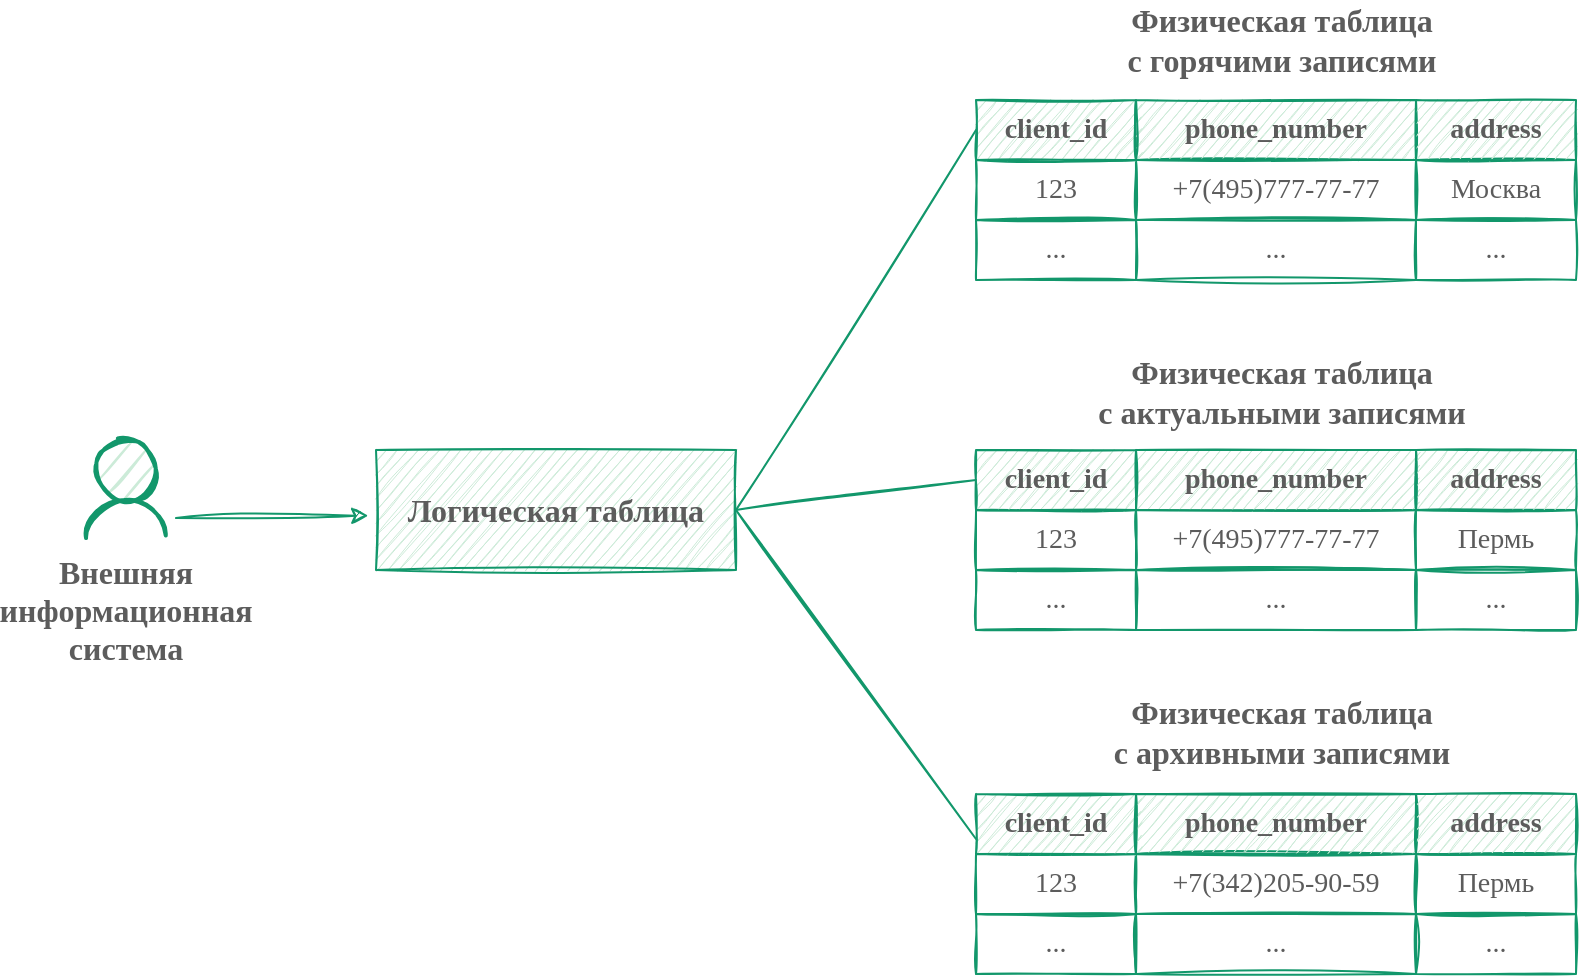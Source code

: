 <mxfile version="15.4.3" type="device"><diagram id="BU-PI-4OYx9Nt9N0ipfT" name="Page-1"><mxGraphModel dx="1225" dy="4786" grid="1" gridSize="10" guides="1" tooltips="1" connect="1" arrows="1" fold="1" page="1" pageScale="1" pageWidth="819" pageHeight="500" math="0" shadow="0"><root><mxCell id="1N62P-ORrf64QgJaCUrL-0"/><mxCell id="1N62P-ORrf64QgJaCUrL-1" parent="1N62P-ORrf64QgJaCUrL-0"/><mxCell id="1N62P-ORrf64QgJaCUrL-2" value="&lt;font color=&quot;#5c5c5c&quot; size=&quot;1&quot;&gt;&lt;span&gt;&lt;b style=&quot;font-size: 16px&quot;&gt;Логическая таблица&lt;/b&gt;&lt;/span&gt;&lt;/font&gt;" style="rounded=0;whiteSpace=wrap;html=1;fontStyle=0;sketch=1;fontFamily=Comic Sans MS;strokeColor=#12976B;fillColor=#CCEBD8;" parent="1N62P-ORrf64QgJaCUrL-1" vertex="1"><mxGeometry x="197" y="-3773" width="180" height="60" as="geometry"/></mxCell><mxCell id="1N62P-ORrf64QgJaCUrL-3" value="&lt;b style=&quot;color: rgb(92 , 92 , 92) ; font-family: &amp;#34;comic sans ms&amp;#34; ; font-size: 16px&quot;&gt;Физическая таблица&lt;br&gt;с горячими записями&lt;/b&gt;" style="text;html=1;strokeColor=none;fillColor=none;align=center;verticalAlign=middle;whiteSpace=wrap;rounded=0;" parent="1N62P-ORrf64QgJaCUrL-1" vertex="1"><mxGeometry x="500" y="-3998" width="300" height="40" as="geometry"/></mxCell><mxCell id="1N62P-ORrf64QgJaCUrL-4" value="" style="endArrow=classic;html=1;shadow=0;fontFamily=Comic Sans MS;fontSize=11;sketch=1;strokeColor=#12976B;entryX=-0.008;entryY=0.139;entryDx=0;entryDy=0;entryPerimeter=0;" parent="1N62P-ORrf64QgJaCUrL-1" edge="1"><mxGeometry width="50" height="50" relative="1" as="geometry"><mxPoint x="97" y="-3739" as="sourcePoint"/><mxPoint x="193.16" y="-3740.16" as="targetPoint"/></mxGeometry></mxCell><mxCell id="1N62P-ORrf64QgJaCUrL-5" value="&lt;b style=&quot;color: rgb(92 , 92 , 92) ; font-family: &amp;#34;comic sans ms&amp;#34; ; font-size: 16px&quot;&gt;Физическая таблица&lt;br&gt;с актуальными записями&lt;/b&gt;" style="text;html=1;strokeColor=none;fillColor=none;align=center;verticalAlign=middle;whiteSpace=wrap;rounded=0;" parent="1N62P-ORrf64QgJaCUrL-1" vertex="1"><mxGeometry x="500" y="-3822" width="300" height="40" as="geometry"/></mxCell><mxCell id="1N62P-ORrf64QgJaCUrL-6" value="&lt;b style=&quot;color: rgb(92 , 92 , 92) ; font-family: &amp;#34;comic sans ms&amp;#34; ; font-size: 16px&quot;&gt;Физическая таблица&lt;br&gt;с архивными записями&lt;/b&gt;" style="text;html=1;strokeColor=none;fillColor=none;align=center;verticalAlign=middle;whiteSpace=wrap;rounded=0;" parent="1N62P-ORrf64QgJaCUrL-1" vertex="1"><mxGeometry x="500" y="-3652" width="300" height="40" as="geometry"/></mxCell><mxCell id="1N62P-ORrf64QgJaCUrL-7" value="" style="endArrow=none;html=1;shadow=0;fontFamily=Comic Sans MS;fontSize=11;sketch=1;strokeColor=#12976B;entryX=0;entryY=0.5;entryDx=0;entryDy=0;exitX=1;exitY=0.5;exitDx=0;exitDy=0;endFill=0;" parent="1N62P-ORrf64QgJaCUrL-1" source="1N62P-ORrf64QgJaCUrL-2" target="1N62P-ORrf64QgJaCUrL-35" edge="1"><mxGeometry width="50" height="50" relative="1" as="geometry"><mxPoint x="107" y="-3729" as="sourcePoint"/><mxPoint x="507" y="-3908" as="targetPoint"/></mxGeometry></mxCell><mxCell id="1N62P-ORrf64QgJaCUrL-8" value="" style="endArrow=none;html=1;shadow=0;fontFamily=Comic Sans MS;fontSize=11;sketch=1;strokeColor=#12976B;entryX=0;entryY=0.5;entryDx=0;entryDy=0;exitX=1;exitY=0.5;exitDx=0;exitDy=0;endFill=0;" parent="1N62P-ORrf64QgJaCUrL-1" source="1N62P-ORrf64QgJaCUrL-2" target="1N62P-ORrf64QgJaCUrL-47" edge="1"><mxGeometry width="50" height="50" relative="1" as="geometry"><mxPoint x="387" y="-3733" as="sourcePoint"/><mxPoint x="507" y="-3743" as="targetPoint"/></mxGeometry></mxCell><mxCell id="1N62P-ORrf64QgJaCUrL-9" value="" style="endArrow=none;html=1;shadow=0;fontFamily=Comic Sans MS;fontSize=11;sketch=1;strokeColor=#12976B;entryX=0;entryY=0.75;entryDx=0;entryDy=0;exitX=1;exitY=0.5;exitDx=0;exitDy=0;endFill=0;" parent="1N62P-ORrf64QgJaCUrL-1" source="1N62P-ORrf64QgJaCUrL-2" target="1N62P-ORrf64QgJaCUrL-56" edge="1"><mxGeometry width="50" height="50" relative="1" as="geometry"><mxPoint x="387" y="-3733" as="sourcePoint"/><mxPoint x="517" y="-3563" as="targetPoint"/></mxGeometry></mxCell><mxCell id="1N62P-ORrf64QgJaCUrL-10" value="" style="group;fontStyle=1;fontFamily=Comic Sans MS;sketch=1;" parent="1N62P-ORrf64QgJaCUrL-1" vertex="1" connectable="0"><mxGeometry x="52" y="-3778" width="40" height="70" as="geometry"/></mxCell><mxCell id="1N62P-ORrf64QgJaCUrL-11" value="" style="ellipse;whiteSpace=wrap;html=1;rounded=0;strokeWidth=2;sketch=1;fontFamily=Comic Sans MS;strokeColor=#12976B;fillColor=#CCEBD8;" parent="1N62P-ORrf64QgJaCUrL-10" vertex="1"><mxGeometry x="5" width="30" height="30" as="geometry"/></mxCell><mxCell id="1N62P-ORrf64QgJaCUrL-12" value="" style="verticalLabelPosition=bottom;verticalAlign=top;html=1;shape=mxgraph.basic.arc;startAngle=0.758;endAngle=0.232;rounded=0;strokeWidth=2;sketch=1;fontFamily=Comic Sans MS;strokeColor=#12976B;" parent="1N62P-ORrf64QgJaCUrL-10" vertex="1"><mxGeometry y="30" width="40" height="40" as="geometry"/></mxCell><mxCell id="1N62P-ORrf64QgJaCUrL-13" value="&lt;font color=&quot;#5c5c5c&quot; size=&quot;1&quot;&gt;&lt;b style=&quot;font-size: 16px&quot;&gt;Внешняя информационная система&lt;/b&gt;&lt;/font&gt;" style="text;whiteSpace=wrap;html=1;fontStyle=0;align=center;fontFamily=Comic Sans MS;sketch=1;" parent="1N62P-ORrf64QgJaCUrL-1" vertex="1"><mxGeometry x="17" y="-3728" width="110" height="49" as="geometry"/></mxCell><mxCell id="1N62P-ORrf64QgJaCUrL-14" value="&lt;font color=&quot;#5c5c5c&quot; style=&quot;font-size: 14px&quot;&gt;&lt;span&gt;123&lt;/span&gt;&lt;/font&gt;&lt;font color=&quot;#5c5c5c&quot; style=&quot;font-size: 14px&quot;&gt;&lt;span&gt;&lt;br&gt;&lt;/span&gt;&lt;/font&gt;" style="rounded=0;whiteSpace=wrap;html=1;fontStyle=0;sketch=1;fontFamily=Comic Sans MS;strokeColor=#12976B;fillColor=none;" parent="1N62P-ORrf64QgJaCUrL-1" vertex="1"><mxGeometry x="497" y="-3918" width="80" height="30" as="geometry"/></mxCell><mxCell id="1N62P-ORrf64QgJaCUrL-15" value="&lt;span style=&quot;color: rgb(92 , 92 , 92) ; font-size: 14px&quot;&gt;+7(495)777-77-77&lt;/span&gt;&lt;font color=&quot;#5c5c5c&quot; style=&quot;font-size: 14px&quot;&gt;&lt;span&gt;&lt;br&gt;&lt;/span&gt;&lt;/font&gt;" style="rounded=0;whiteSpace=wrap;html=1;fontStyle=0;sketch=1;fontFamily=Comic Sans MS;strokeColor=#12976B;fillColor=none;" parent="1N62P-ORrf64QgJaCUrL-1" vertex="1"><mxGeometry x="577" y="-3918" width="140" height="30" as="geometry"/></mxCell><mxCell id="1N62P-ORrf64QgJaCUrL-16" value="&lt;font color=&quot;#5c5c5c&quot; style=&quot;font-size: 14px&quot;&gt;&lt;span&gt;Москва&lt;br&gt;&lt;/span&gt;&lt;/font&gt;" style="rounded=0;whiteSpace=wrap;html=1;fontStyle=0;sketch=1;fontFamily=Comic Sans MS;strokeColor=#12976B;fillColor=none;" parent="1N62P-ORrf64QgJaCUrL-1" vertex="1"><mxGeometry x="717" y="-3918" width="80" height="30" as="geometry"/></mxCell><mxCell id="1N62P-ORrf64QgJaCUrL-23" value="&lt;font color=&quot;#5c5c5c&quot; style=&quot;font-size: 14px&quot;&gt;&lt;span&gt;...&lt;br&gt;&lt;/span&gt;&lt;/font&gt;" style="rounded=0;whiteSpace=wrap;html=1;fontStyle=0;sketch=1;fontFamily=Comic Sans MS;strokeColor=#12976B;fillColor=none;" parent="1N62P-ORrf64QgJaCUrL-1" vertex="1"><mxGeometry x="497" y="-3888" width="80" height="30" as="geometry"/></mxCell><mxCell id="1N62P-ORrf64QgJaCUrL-24" value="&lt;font color=&quot;#5c5c5c&quot; style=&quot;font-size: 14px&quot;&gt;&lt;span&gt;...&lt;br&gt;&lt;/span&gt;&lt;/font&gt;" style="rounded=0;whiteSpace=wrap;html=1;fontStyle=0;sketch=1;fontFamily=Comic Sans MS;strokeColor=#12976B;fillColor=none;" parent="1N62P-ORrf64QgJaCUrL-1" vertex="1"><mxGeometry x="577" y="-3888" width="140" height="30" as="geometry"/></mxCell><mxCell id="1N62P-ORrf64QgJaCUrL-25" value="&lt;font color=&quot;#5c5c5c&quot; style=&quot;font-size: 14px&quot;&gt;&lt;span&gt;...&lt;br&gt;&lt;/span&gt;&lt;/font&gt;" style="rounded=0;whiteSpace=wrap;html=1;fontStyle=0;sketch=1;fontFamily=Comic Sans MS;strokeColor=#12976B;fillColor=none;" parent="1N62P-ORrf64QgJaCUrL-1" vertex="1"><mxGeometry x="717" y="-3888" width="80" height="30" as="geometry"/></mxCell><mxCell id="1N62P-ORrf64QgJaCUrL-35" value="&lt;font color=&quot;#5c5c5c&quot; style=&quot;font-size: 14px&quot;&gt;&lt;span&gt;client_id&lt;br&gt;&lt;/span&gt;&lt;/font&gt;" style="rounded=0;whiteSpace=wrap;html=1;fontStyle=1;sketch=1;fontFamily=Comic Sans MS;strokeColor=#12976B;fillColor=#CCEBD8;" parent="1N62P-ORrf64QgJaCUrL-1" vertex="1"><mxGeometry x="497" y="-3948" width="80" height="30" as="geometry"/></mxCell><mxCell id="1N62P-ORrf64QgJaCUrL-36" value="&lt;font color=&quot;#5c5c5c&quot; style=&quot;font-size: 14px&quot;&gt;&lt;span&gt;phone_number&lt;br&gt;&lt;/span&gt;&lt;/font&gt;" style="rounded=0;whiteSpace=wrap;html=1;fontStyle=1;sketch=1;fontFamily=Comic Sans MS;strokeColor=#12976B;fillColor=#CCEBD8;" parent="1N62P-ORrf64QgJaCUrL-1" vertex="1"><mxGeometry x="577" y="-3948" width="140" height="30" as="geometry"/></mxCell><mxCell id="1N62P-ORrf64QgJaCUrL-37" value="&lt;font color=&quot;#5c5c5c&quot; style=&quot;font-size: 14px&quot;&gt;&lt;span&gt;address&lt;br&gt;&lt;/span&gt;&lt;/font&gt;" style="rounded=0;whiteSpace=wrap;html=1;fontStyle=1;sketch=1;fontFamily=Comic Sans MS;strokeColor=#12976B;fillColor=#CCEBD8;" parent="1N62P-ORrf64QgJaCUrL-1" vertex="1"><mxGeometry x="717" y="-3948" width="80" height="30" as="geometry"/></mxCell><mxCell id="1N62P-ORrf64QgJaCUrL-41" value="&lt;font color=&quot;#5c5c5c&quot; style=&quot;font-size: 14px&quot;&gt;&lt;span&gt;123&lt;/span&gt;&lt;/font&gt;&lt;font color=&quot;#5c5c5c&quot; style=&quot;font-size: 14px&quot;&gt;&lt;span&gt;&lt;br&gt;&lt;/span&gt;&lt;/font&gt;" style="rounded=0;whiteSpace=wrap;html=1;fontStyle=0;sketch=1;fontFamily=Comic Sans MS;strokeColor=#12976B;fillColor=none;" parent="1N62P-ORrf64QgJaCUrL-1" vertex="1"><mxGeometry x="497" y="-3743" width="80" height="30" as="geometry"/></mxCell><mxCell id="1N62P-ORrf64QgJaCUrL-42" value="&lt;span style=&quot;color: rgb(92 , 92 , 92) ; font-size: 14px&quot;&gt;+7(495)777-77-77&lt;/span&gt;&lt;font color=&quot;#5c5c5c&quot; style=&quot;font-size: 14px&quot;&gt;&lt;span&gt;&lt;br&gt;&lt;/span&gt;&lt;/font&gt;" style="rounded=0;whiteSpace=wrap;html=1;fontStyle=0;sketch=1;fontFamily=Comic Sans MS;strokeColor=#12976B;fillColor=none;" parent="1N62P-ORrf64QgJaCUrL-1" vertex="1"><mxGeometry x="577" y="-3743" width="140" height="30" as="geometry"/></mxCell><mxCell id="1N62P-ORrf64QgJaCUrL-43" value="&lt;font color=&quot;#5c5c5c&quot; style=&quot;font-size: 14px&quot;&gt;&lt;span&gt;Пермь&lt;br&gt;&lt;/span&gt;&lt;/font&gt;" style="rounded=0;whiteSpace=wrap;html=1;fontStyle=0;sketch=1;fontFamily=Comic Sans MS;strokeColor=#12976B;fillColor=none;" parent="1N62P-ORrf64QgJaCUrL-1" vertex="1"><mxGeometry x="717" y="-3743" width="80" height="30" as="geometry"/></mxCell><mxCell id="1N62P-ORrf64QgJaCUrL-44" value="&lt;font color=&quot;#5c5c5c&quot; style=&quot;font-size: 14px&quot;&gt;&lt;span&gt;...&lt;br&gt;&lt;/span&gt;&lt;/font&gt;" style="rounded=0;whiteSpace=wrap;html=1;fontStyle=0;sketch=1;fontFamily=Comic Sans MS;strokeColor=#12976B;fillColor=none;" parent="1N62P-ORrf64QgJaCUrL-1" vertex="1"><mxGeometry x="497" y="-3713" width="80" height="30" as="geometry"/></mxCell><mxCell id="1N62P-ORrf64QgJaCUrL-45" value="&lt;font color=&quot;#5c5c5c&quot; style=&quot;font-size: 14px&quot;&gt;&lt;span&gt;...&lt;br&gt;&lt;/span&gt;&lt;/font&gt;" style="rounded=0;whiteSpace=wrap;html=1;fontStyle=0;sketch=1;fontFamily=Comic Sans MS;strokeColor=#12976B;fillColor=none;" parent="1N62P-ORrf64QgJaCUrL-1" vertex="1"><mxGeometry x="577" y="-3713" width="140" height="30" as="geometry"/></mxCell><mxCell id="1N62P-ORrf64QgJaCUrL-46" value="&lt;font color=&quot;#5c5c5c&quot; style=&quot;font-size: 14px&quot;&gt;&lt;span&gt;...&lt;br&gt;&lt;/span&gt;&lt;/font&gt;" style="rounded=0;whiteSpace=wrap;html=1;fontStyle=0;sketch=1;fontFamily=Comic Sans MS;strokeColor=#12976B;fillColor=none;" parent="1N62P-ORrf64QgJaCUrL-1" vertex="1"><mxGeometry x="717" y="-3713" width="80" height="30" as="geometry"/></mxCell><mxCell id="1N62P-ORrf64QgJaCUrL-47" value="&lt;font color=&quot;#5c5c5c&quot; style=&quot;font-size: 14px&quot;&gt;&lt;span&gt;client_id&lt;br&gt;&lt;/span&gt;&lt;/font&gt;" style="rounded=0;whiteSpace=wrap;html=1;fontStyle=1;sketch=1;fontFamily=Comic Sans MS;strokeColor=#12976B;fillColor=#CCEBD8;" parent="1N62P-ORrf64QgJaCUrL-1" vertex="1"><mxGeometry x="497" y="-3773" width="80" height="30" as="geometry"/></mxCell><mxCell id="1N62P-ORrf64QgJaCUrL-48" value="&lt;font color=&quot;#5c5c5c&quot; style=&quot;font-size: 14px&quot;&gt;&lt;span&gt;phone_number&lt;br&gt;&lt;/span&gt;&lt;/font&gt;" style="rounded=0;whiteSpace=wrap;html=1;fontStyle=1;sketch=1;fontFamily=Comic Sans MS;strokeColor=#12976B;fillColor=#CCEBD8;" parent="1N62P-ORrf64QgJaCUrL-1" vertex="1"><mxGeometry x="577" y="-3773" width="140" height="30" as="geometry"/></mxCell><mxCell id="1N62P-ORrf64QgJaCUrL-49" value="&lt;font color=&quot;#5c5c5c&quot; style=&quot;font-size: 14px&quot;&gt;&lt;span&gt;address&lt;br&gt;&lt;/span&gt;&lt;/font&gt;" style="rounded=0;whiteSpace=wrap;html=1;fontStyle=1;sketch=1;fontFamily=Comic Sans MS;strokeColor=#12976B;fillColor=#CCEBD8;" parent="1N62P-ORrf64QgJaCUrL-1" vertex="1"><mxGeometry x="717" y="-3773" width="80" height="30" as="geometry"/></mxCell><mxCell id="1N62P-ORrf64QgJaCUrL-50" value="&lt;font color=&quot;#5c5c5c&quot; style=&quot;font-size: 14px&quot;&gt;&lt;span&gt;123&lt;/span&gt;&lt;/font&gt;&lt;font color=&quot;#5c5c5c&quot; style=&quot;font-size: 14px&quot;&gt;&lt;span&gt;&lt;br&gt;&lt;/span&gt;&lt;/font&gt;" style="rounded=0;whiteSpace=wrap;html=1;fontStyle=0;sketch=1;fontFamily=Comic Sans MS;strokeColor=#12976B;fillColor=none;" parent="1N62P-ORrf64QgJaCUrL-1" vertex="1"><mxGeometry x="497" y="-3571" width="80" height="30" as="geometry"/></mxCell><mxCell id="1N62P-ORrf64QgJaCUrL-51" value="&lt;span style=&quot;color: rgb(92 , 92 , 92) ; font-size: 14px&quot;&gt;+7(342)205-90-59&lt;/span&gt;&lt;font color=&quot;#5c5c5c&quot; style=&quot;font-size: 14px&quot;&gt;&lt;span&gt;&lt;br&gt;&lt;/span&gt;&lt;/font&gt;" style="rounded=0;whiteSpace=wrap;html=1;fontStyle=0;sketch=1;fontFamily=Comic Sans MS;strokeColor=#12976B;fillColor=none;" parent="1N62P-ORrf64QgJaCUrL-1" vertex="1"><mxGeometry x="577" y="-3571" width="140" height="30" as="geometry"/></mxCell><mxCell id="1N62P-ORrf64QgJaCUrL-52" value="&lt;font color=&quot;#5c5c5c&quot; style=&quot;font-size: 14px&quot;&gt;&lt;span&gt;Пермь&lt;br&gt;&lt;/span&gt;&lt;/font&gt;" style="rounded=0;whiteSpace=wrap;html=1;fontStyle=0;sketch=1;fontFamily=Comic Sans MS;strokeColor=#12976B;fillColor=none;" parent="1N62P-ORrf64QgJaCUrL-1" vertex="1"><mxGeometry x="717" y="-3571" width="80" height="30" as="geometry"/></mxCell><mxCell id="1N62P-ORrf64QgJaCUrL-53" value="&lt;font color=&quot;#5c5c5c&quot; style=&quot;font-size: 14px&quot;&gt;&lt;span&gt;...&lt;br&gt;&lt;/span&gt;&lt;/font&gt;" style="rounded=0;whiteSpace=wrap;html=1;fontStyle=0;sketch=1;fontFamily=Comic Sans MS;strokeColor=#12976B;fillColor=none;" parent="1N62P-ORrf64QgJaCUrL-1" vertex="1"><mxGeometry x="497" y="-3541" width="80" height="30" as="geometry"/></mxCell><mxCell id="1N62P-ORrf64QgJaCUrL-54" value="&lt;font color=&quot;#5c5c5c&quot; style=&quot;font-size: 14px&quot;&gt;&lt;span&gt;...&lt;br&gt;&lt;/span&gt;&lt;/font&gt;" style="rounded=0;whiteSpace=wrap;html=1;fontStyle=0;sketch=1;fontFamily=Comic Sans MS;strokeColor=#12976B;fillColor=none;" parent="1N62P-ORrf64QgJaCUrL-1" vertex="1"><mxGeometry x="577" y="-3541" width="140" height="30" as="geometry"/></mxCell><mxCell id="1N62P-ORrf64QgJaCUrL-55" value="&lt;font color=&quot;#5c5c5c&quot; style=&quot;font-size: 14px&quot;&gt;&lt;span&gt;...&lt;br&gt;&lt;/span&gt;&lt;/font&gt;" style="rounded=0;whiteSpace=wrap;html=1;fontStyle=0;sketch=1;fontFamily=Comic Sans MS;strokeColor=#12976B;fillColor=none;" parent="1N62P-ORrf64QgJaCUrL-1" vertex="1"><mxGeometry x="717" y="-3541" width="80" height="30" as="geometry"/></mxCell><mxCell id="1N62P-ORrf64QgJaCUrL-56" value="&lt;font color=&quot;#5c5c5c&quot; style=&quot;font-size: 14px&quot;&gt;&lt;span&gt;client_id&lt;br&gt;&lt;/span&gt;&lt;/font&gt;" style="rounded=0;whiteSpace=wrap;html=1;fontStyle=1;sketch=1;fontFamily=Comic Sans MS;strokeColor=#12976B;fillColor=#CCEBD8;" parent="1N62P-ORrf64QgJaCUrL-1" vertex="1"><mxGeometry x="497" y="-3601" width="80" height="30" as="geometry"/></mxCell><mxCell id="1N62P-ORrf64QgJaCUrL-57" value="&lt;font color=&quot;#5c5c5c&quot; style=&quot;font-size: 14px&quot;&gt;&lt;span&gt;phone_number&lt;br&gt;&lt;/span&gt;&lt;/font&gt;" style="rounded=0;whiteSpace=wrap;html=1;fontStyle=1;sketch=1;fontFamily=Comic Sans MS;strokeColor=#12976B;fillColor=#CCEBD8;" parent="1N62P-ORrf64QgJaCUrL-1" vertex="1"><mxGeometry x="577" y="-3601" width="140" height="30" as="geometry"/></mxCell><mxCell id="1N62P-ORrf64QgJaCUrL-58" value="&lt;font color=&quot;#5c5c5c&quot; style=&quot;font-size: 14px&quot;&gt;&lt;span&gt;address&lt;br&gt;&lt;/span&gt;&lt;/font&gt;" style="rounded=0;whiteSpace=wrap;html=1;fontStyle=1;sketch=1;fontFamily=Comic Sans MS;strokeColor=#12976B;fillColor=#CCEBD8;" parent="1N62P-ORrf64QgJaCUrL-1" vertex="1"><mxGeometry x="717" y="-3601" width="80" height="30" as="geometry"/></mxCell></root></mxGraphModel></diagram></mxfile>